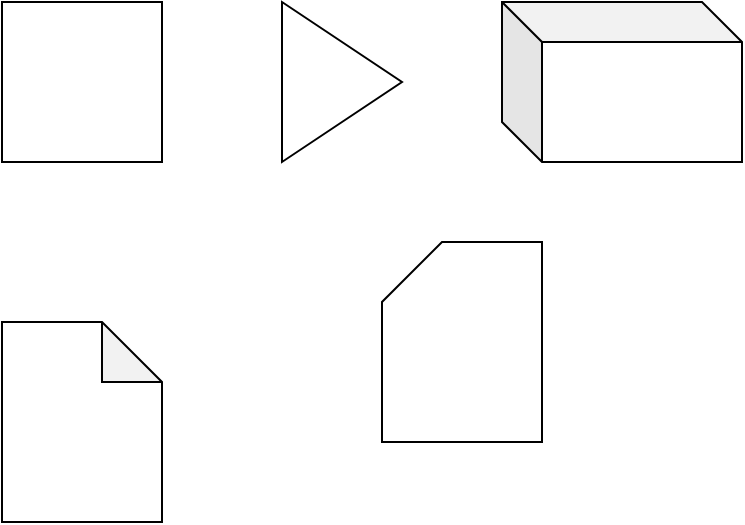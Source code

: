 <mxfile version="10.6.7" type="github"><diagram id="ktwkiTGV3tLK4OHGSrqH" name="Page-1"><mxGraphModel dx="2323" dy="1192" grid="1" gridSize="10" guides="1" tooltips="1" connect="1" arrows="1" fold="1" page="1" pageScale="1" pageWidth="827" pageHeight="1169" math="0" shadow="0"><root><mxCell id="0"/><mxCell id="1" parent="0"/><mxCell id="EBfsGO008T5i6bv_e1MS-1" value="" style="whiteSpace=wrap;html=1;aspect=fixed;" vertex="1" parent="1"><mxGeometry x="120" y="180" width="80" height="80" as="geometry"/></mxCell><mxCell id="EBfsGO008T5i6bv_e1MS-2" value="" style="triangle;whiteSpace=wrap;html=1;" vertex="1" parent="1"><mxGeometry x="260" y="180" width="60" height="80" as="geometry"/></mxCell><mxCell id="EBfsGO008T5i6bv_e1MS-3" value="" style="shape=cube;whiteSpace=wrap;html=1;boundedLbl=1;backgroundOutline=1;darkOpacity=0.05;darkOpacity2=0.1;" vertex="1" parent="1"><mxGeometry x="370" y="180" width="120" height="80" as="geometry"/></mxCell><mxCell id="EBfsGO008T5i6bv_e1MS-4" value="" style="shape=card;whiteSpace=wrap;html=1;" vertex="1" parent="1"><mxGeometry x="310" y="300" width="80" height="100" as="geometry"/></mxCell><mxCell id="EBfsGO008T5i6bv_e1MS-6" style="edgeStyle=orthogonalEdgeStyle;rounded=0;orthogonalLoop=1;jettySize=auto;html=1;exitX=0;exitY=0;exitDx=80;exitDy=30;exitPerimeter=0;" edge="1" parent="1" source="EBfsGO008T5i6bv_e1MS-5"><mxGeometry relative="1" as="geometry"><mxPoint x="190" y="360" as="targetPoint"/></mxGeometry></mxCell><mxCell id="EBfsGO008T5i6bv_e1MS-5" value="" style="shape=note;whiteSpace=wrap;html=1;backgroundOutline=1;darkOpacity=0.05;" vertex="1" parent="1"><mxGeometry x="120" y="340" width="80" height="100" as="geometry"/></mxCell></root></mxGraphModel></diagram></mxfile>